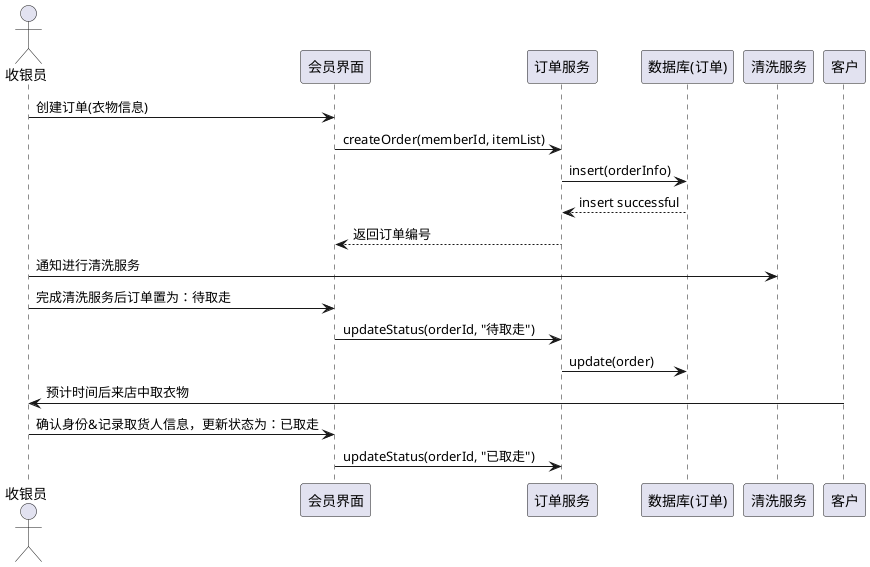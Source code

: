 @startuml
actor 收银员
participant "会员界面" as UI
participant "订单服务" as OrderService
participant "数据库(订单)" as OrderDB

收银员 -> UI : 创建订单(衣物信息)
UI -> OrderService : createOrder(memberId, itemList)
OrderService -> OrderDB : insert(orderInfo)
OrderDB --> OrderService : insert successful
OrderService --> UI : 返回订单编号

收银员 -> 清洗服务 : 通知进行清洗服务

收银员 -> UI : 完成清洗服务后订单置为：待取走
UI -> OrderService : updateStatus(orderId, "待取走")
OrderService -> OrderDB : update(order)

客户 -> 收银员 : 预计时间后来店中取衣物
收银员 -> UI : 确认身份&记录取货人信息，更新状态为：已取走
UI -> OrderService : updateStatus(orderId, "已取走")
@enduml